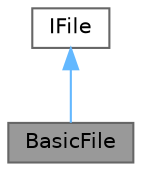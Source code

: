 digraph "BasicFile"
{
 // INTERACTIVE_SVG=YES
 // LATEX_PDF_SIZE
  bgcolor="transparent";
  edge [fontname=Helvetica,fontsize=10,labelfontname=Helvetica,labelfontsize=10];
  node [fontname=Helvetica,fontsize=10,shape=box,height=0.2,width=0.4];
  Node1 [id="Node000001",label="BasicFile",height=0.2,width=0.4,color="gray40", fillcolor="grey60", style="filled", fontcolor="black",tooltip="Абстрактный класс для существующего файла в файловой системе."];
  Node2 -> Node1 [id="edge1_Node000001_Node000002",dir="back",color="steelblue1",style="solid",tooltip=" "];
  Node2 [id="Node000002",label="IFile",height=0.2,width=0.4,color="gray40", fillcolor="white", style="filled",URL="$df/dad/class_quasar_s_d_k_1_1_i_o_1_1_i_file.html",tooltip="Интерфейс, описывающий абстрактный файл в файловой системе."];
}
